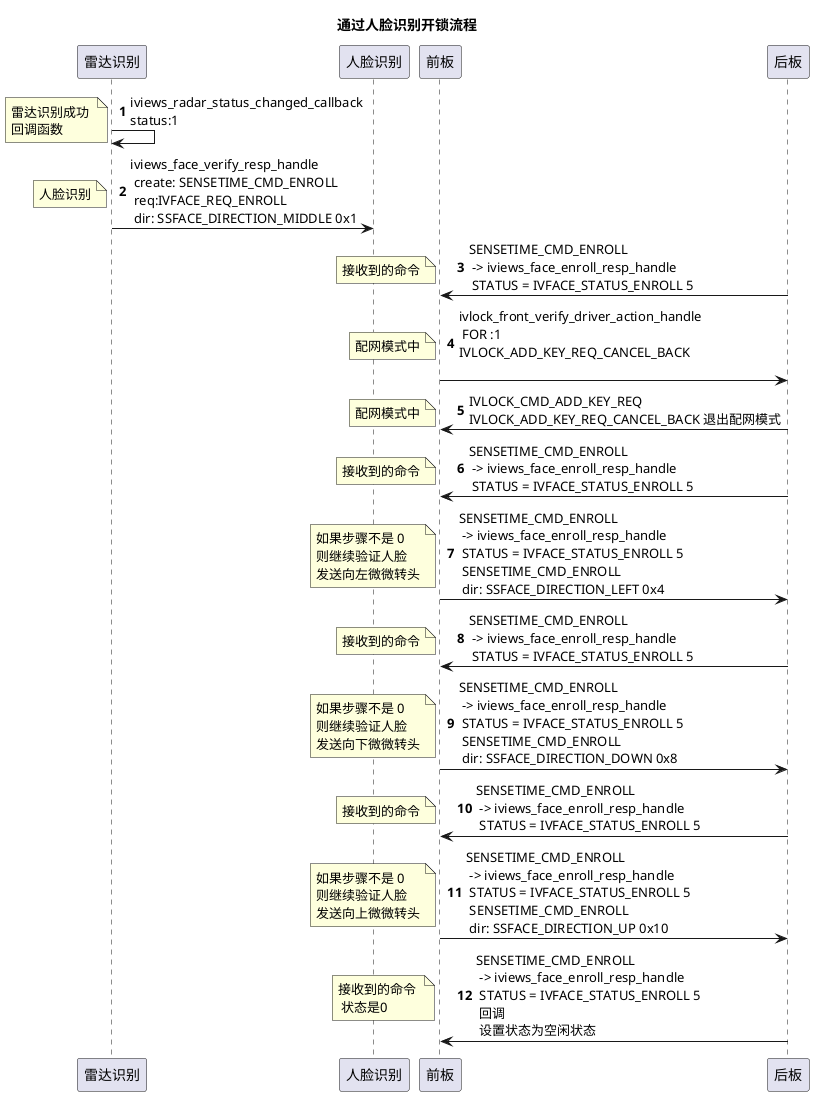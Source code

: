 
@startuml
participant 雷达识别 as Radar
participant 人脸识别 as Face
participant 前板 as Font
participant 后板 as BACK
title 通过人脸识别开锁流程
autonumber
Radar -> Radar: iviews_radar_status_changed_callback \nstatus:1
note left: 雷达识别成功 \n回调函数

Radar -> Face: iviews_face_verify_resp_handle \n create: SENSETIME_CMD_ENROLL \n req:IVFACE_REQ_ENROLL  \n dir: SSFACE_DIRECTION_MIDDLE 0x1 
note left: 人脸识别

BACK -> Font:  SENSETIME_CMD_ENROLL \n -> iviews_face_enroll_resp_handle \n STATUS = IVFACE_STATUS_ENROLL 5
note left: 接收到的命令

Font -> BACK:  ivlock_front_verify_driver_action_handle \n FOR :1 \nIVLOCK_ADD_KEY_REQ_CANCEL_BACK \n
note left: 配网模式中

BACK -> Font:  IVLOCK_CMD_ADD_KEY_REQ \nIVLOCK_ADD_KEY_REQ_CANCEL_BACK 退出配网模式
note left: 配网模式中



BACK -> Font:  SENSETIME_CMD_ENROLL \n -> iviews_face_enroll_resp_handle \n STATUS = IVFACE_STATUS_ENROLL 5
note left: 接收到的命令

Font -> BACK:  SENSETIME_CMD_ENROLL \n -> iviews_face_enroll_resp_handle \n STATUS = IVFACE_STATUS_ENROLL 5 \n SENSETIME_CMD_ENROLL \n dir: SSFACE_DIRECTION_LEFT 0x4 
note left: 如果步骤不是 0 \n则继续验证人脸 \n发送向左微微转头

BACK -> Font:  SENSETIME_CMD_ENROLL \n -> iviews_face_enroll_resp_handle \n STATUS = IVFACE_STATUS_ENROLL 5
note left: 接收到的命令

Font -> BACK:  SENSETIME_CMD_ENROLL \n -> iviews_face_enroll_resp_handle \n STATUS = IVFACE_STATUS_ENROLL 5 \n SENSETIME_CMD_ENROLL \n dir: SSFACE_DIRECTION_DOWN 0x8 
note left: 如果步骤不是 0 \n则继续验证人脸 \n发送向下微微转头

BACK -> Font:  SENSETIME_CMD_ENROLL \n -> iviews_face_enroll_resp_handle \n STATUS = IVFACE_STATUS_ENROLL 5
note left: 接收到的命令

Font -> BACK:  SENSETIME_CMD_ENROLL \n -> iviews_face_enroll_resp_handle \n STATUS = IVFACE_STATUS_ENROLL 5 \n SENSETIME_CMD_ENROLL \n dir: SSFACE_DIRECTION_UP 0x10 
note left: 如果步骤不是 0 \n则继续验证人脸 \n发送向上微微转头

BACK -> Font:  SENSETIME_CMD_ENROLL \n -> iviews_face_enroll_resp_handle \n STATUS = IVFACE_STATUS_ENROLL 5 \n 回调 \n 设置状态为空闲状态   
note left: 接收到的命令 \n 状态是0 



@enduml